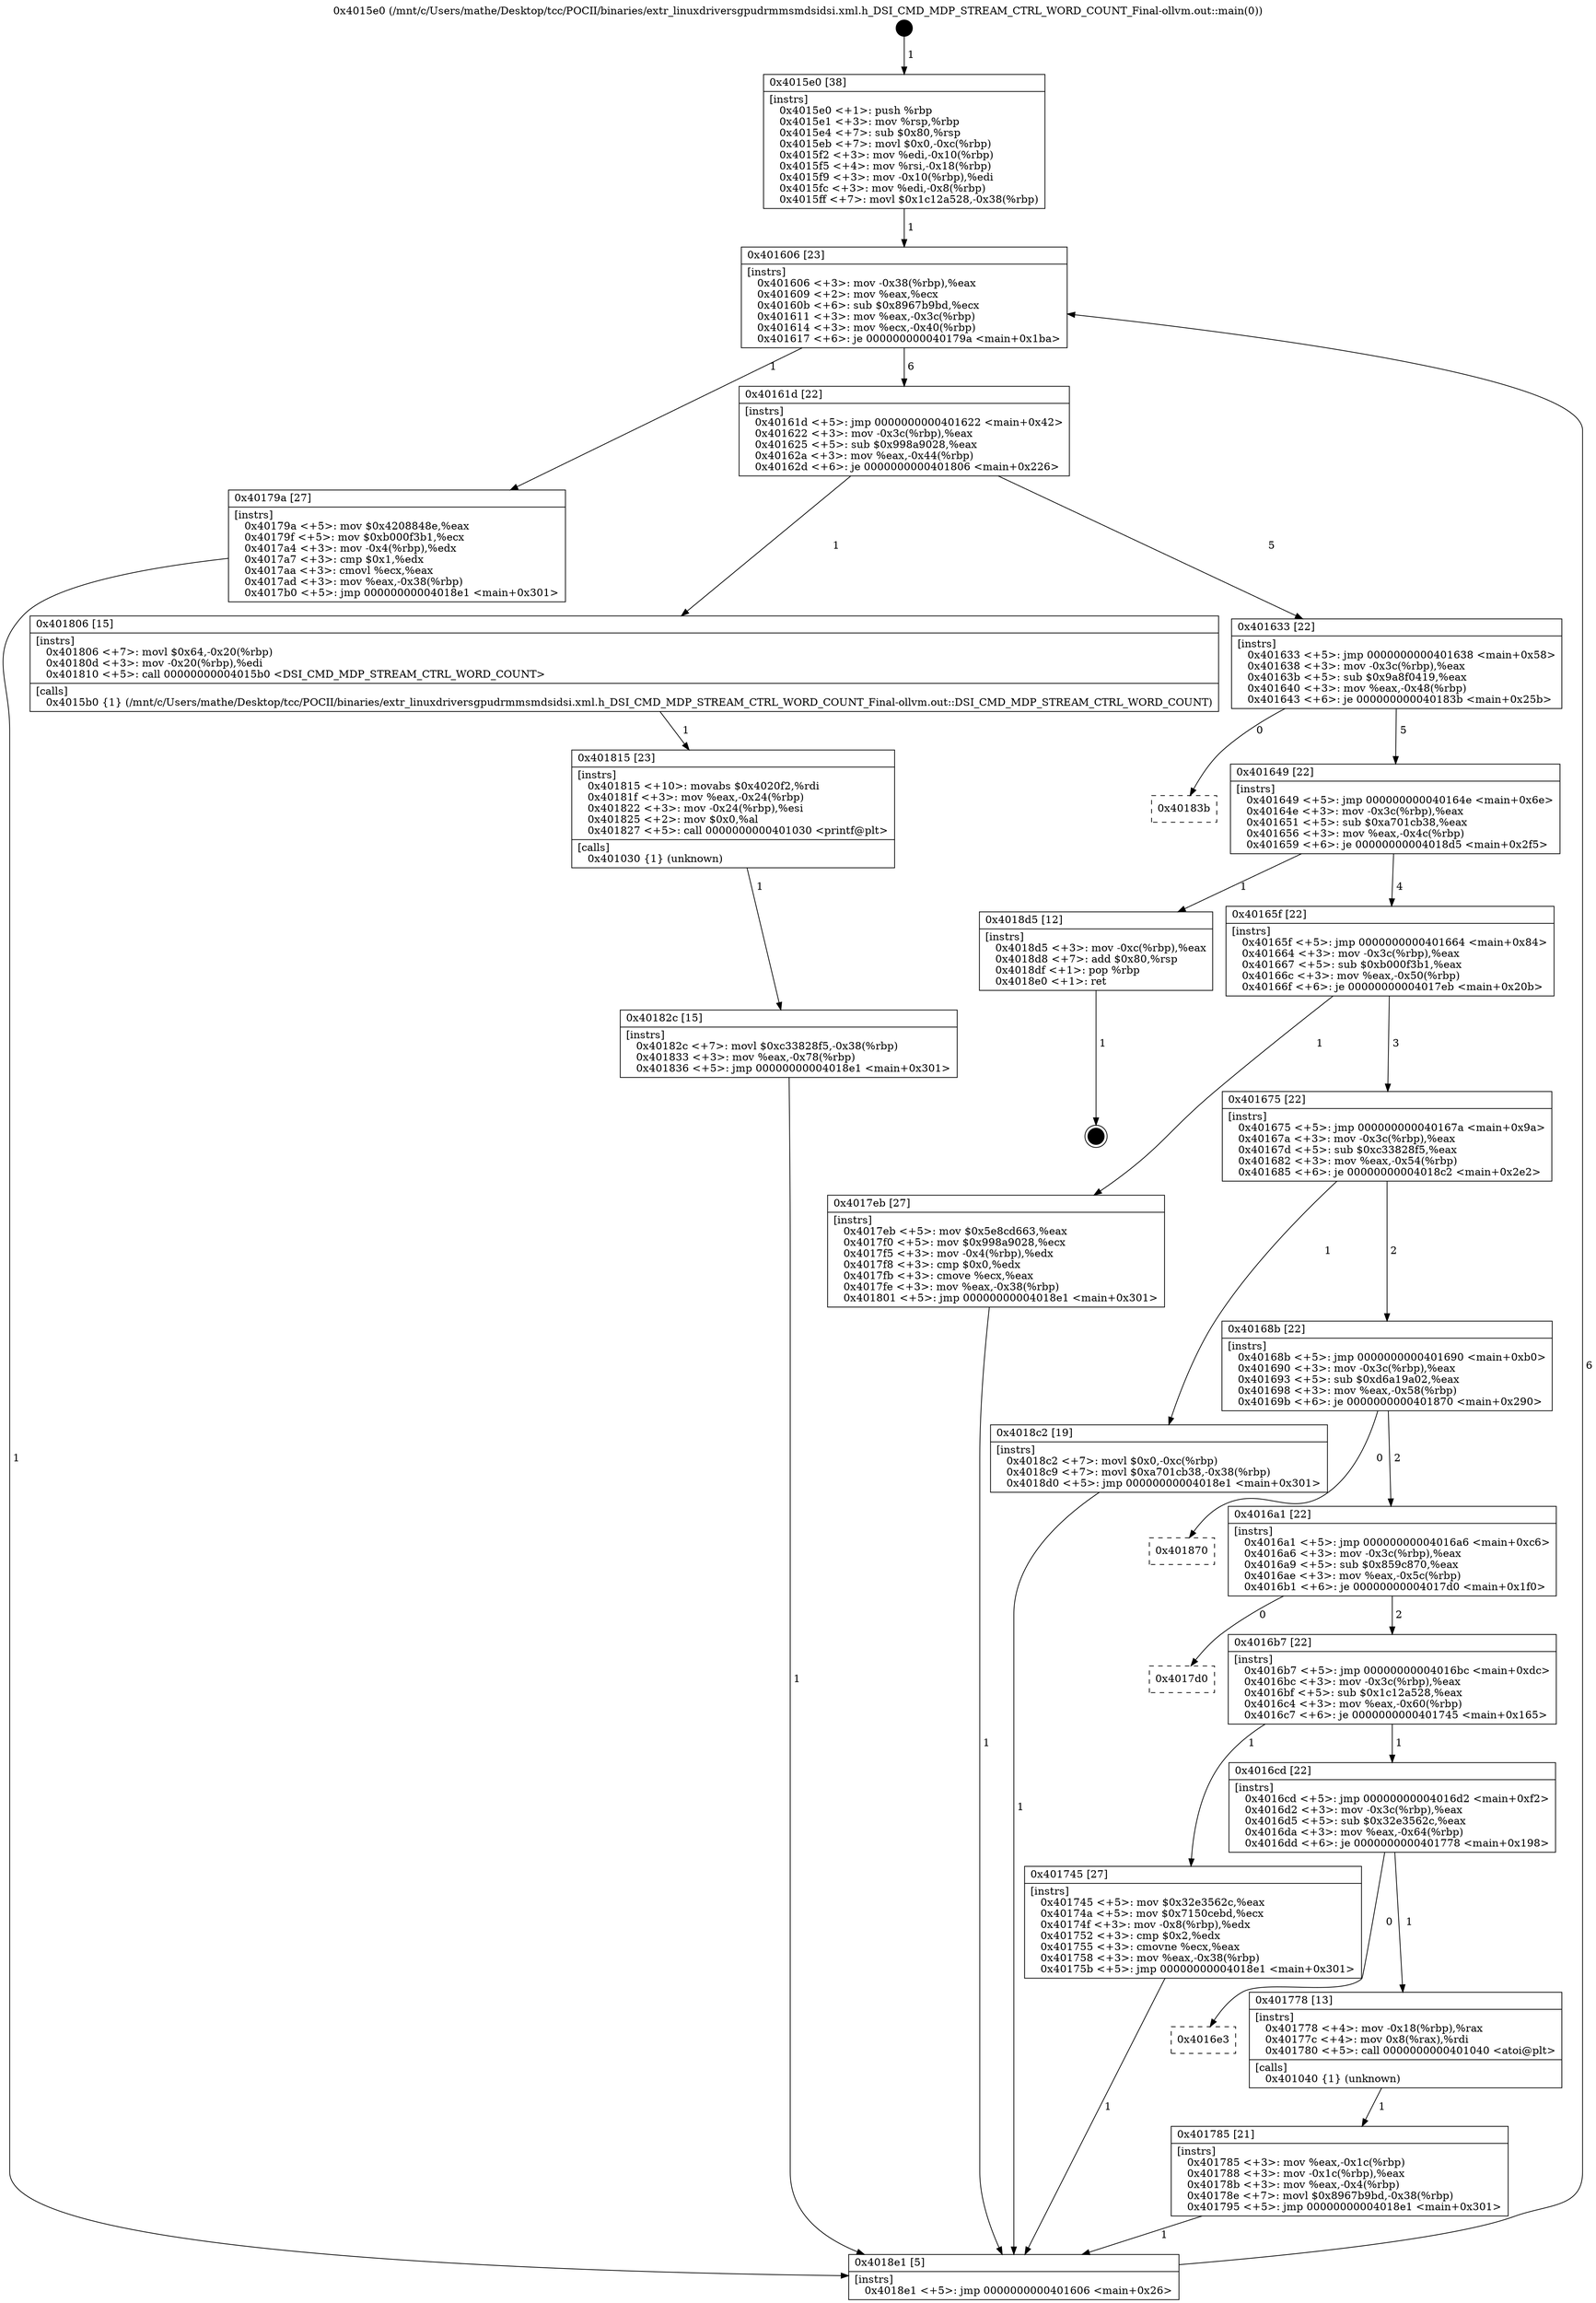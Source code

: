 digraph "0x4015e0" {
  label = "0x4015e0 (/mnt/c/Users/mathe/Desktop/tcc/POCII/binaries/extr_linuxdriversgpudrmmsmdsidsi.xml.h_DSI_CMD_MDP_STREAM_CTRL_WORD_COUNT_Final-ollvm.out::main(0))"
  labelloc = "t"
  node[shape=record]

  Entry [label="",width=0.3,height=0.3,shape=circle,fillcolor=black,style=filled]
  "0x401606" [label="{
     0x401606 [23]\l
     | [instrs]\l
     &nbsp;&nbsp;0x401606 \<+3\>: mov -0x38(%rbp),%eax\l
     &nbsp;&nbsp;0x401609 \<+2\>: mov %eax,%ecx\l
     &nbsp;&nbsp;0x40160b \<+6\>: sub $0x8967b9bd,%ecx\l
     &nbsp;&nbsp;0x401611 \<+3\>: mov %eax,-0x3c(%rbp)\l
     &nbsp;&nbsp;0x401614 \<+3\>: mov %ecx,-0x40(%rbp)\l
     &nbsp;&nbsp;0x401617 \<+6\>: je 000000000040179a \<main+0x1ba\>\l
  }"]
  "0x40179a" [label="{
     0x40179a [27]\l
     | [instrs]\l
     &nbsp;&nbsp;0x40179a \<+5\>: mov $0x4208848e,%eax\l
     &nbsp;&nbsp;0x40179f \<+5\>: mov $0xb000f3b1,%ecx\l
     &nbsp;&nbsp;0x4017a4 \<+3\>: mov -0x4(%rbp),%edx\l
     &nbsp;&nbsp;0x4017a7 \<+3\>: cmp $0x1,%edx\l
     &nbsp;&nbsp;0x4017aa \<+3\>: cmovl %ecx,%eax\l
     &nbsp;&nbsp;0x4017ad \<+3\>: mov %eax,-0x38(%rbp)\l
     &nbsp;&nbsp;0x4017b0 \<+5\>: jmp 00000000004018e1 \<main+0x301\>\l
  }"]
  "0x40161d" [label="{
     0x40161d [22]\l
     | [instrs]\l
     &nbsp;&nbsp;0x40161d \<+5\>: jmp 0000000000401622 \<main+0x42\>\l
     &nbsp;&nbsp;0x401622 \<+3\>: mov -0x3c(%rbp),%eax\l
     &nbsp;&nbsp;0x401625 \<+5\>: sub $0x998a9028,%eax\l
     &nbsp;&nbsp;0x40162a \<+3\>: mov %eax,-0x44(%rbp)\l
     &nbsp;&nbsp;0x40162d \<+6\>: je 0000000000401806 \<main+0x226\>\l
  }"]
  Exit [label="",width=0.3,height=0.3,shape=circle,fillcolor=black,style=filled,peripheries=2]
  "0x401806" [label="{
     0x401806 [15]\l
     | [instrs]\l
     &nbsp;&nbsp;0x401806 \<+7\>: movl $0x64,-0x20(%rbp)\l
     &nbsp;&nbsp;0x40180d \<+3\>: mov -0x20(%rbp),%edi\l
     &nbsp;&nbsp;0x401810 \<+5\>: call 00000000004015b0 \<DSI_CMD_MDP_STREAM_CTRL_WORD_COUNT\>\l
     | [calls]\l
     &nbsp;&nbsp;0x4015b0 \{1\} (/mnt/c/Users/mathe/Desktop/tcc/POCII/binaries/extr_linuxdriversgpudrmmsmdsidsi.xml.h_DSI_CMD_MDP_STREAM_CTRL_WORD_COUNT_Final-ollvm.out::DSI_CMD_MDP_STREAM_CTRL_WORD_COUNT)\l
  }"]
  "0x401633" [label="{
     0x401633 [22]\l
     | [instrs]\l
     &nbsp;&nbsp;0x401633 \<+5\>: jmp 0000000000401638 \<main+0x58\>\l
     &nbsp;&nbsp;0x401638 \<+3\>: mov -0x3c(%rbp),%eax\l
     &nbsp;&nbsp;0x40163b \<+5\>: sub $0x9a8f0419,%eax\l
     &nbsp;&nbsp;0x401640 \<+3\>: mov %eax,-0x48(%rbp)\l
     &nbsp;&nbsp;0x401643 \<+6\>: je 000000000040183b \<main+0x25b\>\l
  }"]
  "0x40182c" [label="{
     0x40182c [15]\l
     | [instrs]\l
     &nbsp;&nbsp;0x40182c \<+7\>: movl $0xc33828f5,-0x38(%rbp)\l
     &nbsp;&nbsp;0x401833 \<+3\>: mov %eax,-0x78(%rbp)\l
     &nbsp;&nbsp;0x401836 \<+5\>: jmp 00000000004018e1 \<main+0x301\>\l
  }"]
  "0x40183b" [label="{
     0x40183b\l
  }", style=dashed]
  "0x401649" [label="{
     0x401649 [22]\l
     | [instrs]\l
     &nbsp;&nbsp;0x401649 \<+5\>: jmp 000000000040164e \<main+0x6e\>\l
     &nbsp;&nbsp;0x40164e \<+3\>: mov -0x3c(%rbp),%eax\l
     &nbsp;&nbsp;0x401651 \<+5\>: sub $0xa701cb38,%eax\l
     &nbsp;&nbsp;0x401656 \<+3\>: mov %eax,-0x4c(%rbp)\l
     &nbsp;&nbsp;0x401659 \<+6\>: je 00000000004018d5 \<main+0x2f5\>\l
  }"]
  "0x401815" [label="{
     0x401815 [23]\l
     | [instrs]\l
     &nbsp;&nbsp;0x401815 \<+10\>: movabs $0x4020f2,%rdi\l
     &nbsp;&nbsp;0x40181f \<+3\>: mov %eax,-0x24(%rbp)\l
     &nbsp;&nbsp;0x401822 \<+3\>: mov -0x24(%rbp),%esi\l
     &nbsp;&nbsp;0x401825 \<+2\>: mov $0x0,%al\l
     &nbsp;&nbsp;0x401827 \<+5\>: call 0000000000401030 \<printf@plt\>\l
     | [calls]\l
     &nbsp;&nbsp;0x401030 \{1\} (unknown)\l
  }"]
  "0x4018d5" [label="{
     0x4018d5 [12]\l
     | [instrs]\l
     &nbsp;&nbsp;0x4018d5 \<+3\>: mov -0xc(%rbp),%eax\l
     &nbsp;&nbsp;0x4018d8 \<+7\>: add $0x80,%rsp\l
     &nbsp;&nbsp;0x4018df \<+1\>: pop %rbp\l
     &nbsp;&nbsp;0x4018e0 \<+1\>: ret\l
  }"]
  "0x40165f" [label="{
     0x40165f [22]\l
     | [instrs]\l
     &nbsp;&nbsp;0x40165f \<+5\>: jmp 0000000000401664 \<main+0x84\>\l
     &nbsp;&nbsp;0x401664 \<+3\>: mov -0x3c(%rbp),%eax\l
     &nbsp;&nbsp;0x401667 \<+5\>: sub $0xb000f3b1,%eax\l
     &nbsp;&nbsp;0x40166c \<+3\>: mov %eax,-0x50(%rbp)\l
     &nbsp;&nbsp;0x40166f \<+6\>: je 00000000004017eb \<main+0x20b\>\l
  }"]
  "0x401785" [label="{
     0x401785 [21]\l
     | [instrs]\l
     &nbsp;&nbsp;0x401785 \<+3\>: mov %eax,-0x1c(%rbp)\l
     &nbsp;&nbsp;0x401788 \<+3\>: mov -0x1c(%rbp),%eax\l
     &nbsp;&nbsp;0x40178b \<+3\>: mov %eax,-0x4(%rbp)\l
     &nbsp;&nbsp;0x40178e \<+7\>: movl $0x8967b9bd,-0x38(%rbp)\l
     &nbsp;&nbsp;0x401795 \<+5\>: jmp 00000000004018e1 \<main+0x301\>\l
  }"]
  "0x4017eb" [label="{
     0x4017eb [27]\l
     | [instrs]\l
     &nbsp;&nbsp;0x4017eb \<+5\>: mov $0x5e8cd663,%eax\l
     &nbsp;&nbsp;0x4017f0 \<+5\>: mov $0x998a9028,%ecx\l
     &nbsp;&nbsp;0x4017f5 \<+3\>: mov -0x4(%rbp),%edx\l
     &nbsp;&nbsp;0x4017f8 \<+3\>: cmp $0x0,%edx\l
     &nbsp;&nbsp;0x4017fb \<+3\>: cmove %ecx,%eax\l
     &nbsp;&nbsp;0x4017fe \<+3\>: mov %eax,-0x38(%rbp)\l
     &nbsp;&nbsp;0x401801 \<+5\>: jmp 00000000004018e1 \<main+0x301\>\l
  }"]
  "0x401675" [label="{
     0x401675 [22]\l
     | [instrs]\l
     &nbsp;&nbsp;0x401675 \<+5\>: jmp 000000000040167a \<main+0x9a\>\l
     &nbsp;&nbsp;0x40167a \<+3\>: mov -0x3c(%rbp),%eax\l
     &nbsp;&nbsp;0x40167d \<+5\>: sub $0xc33828f5,%eax\l
     &nbsp;&nbsp;0x401682 \<+3\>: mov %eax,-0x54(%rbp)\l
     &nbsp;&nbsp;0x401685 \<+6\>: je 00000000004018c2 \<main+0x2e2\>\l
  }"]
  "0x4016e3" [label="{
     0x4016e3\l
  }", style=dashed]
  "0x4018c2" [label="{
     0x4018c2 [19]\l
     | [instrs]\l
     &nbsp;&nbsp;0x4018c2 \<+7\>: movl $0x0,-0xc(%rbp)\l
     &nbsp;&nbsp;0x4018c9 \<+7\>: movl $0xa701cb38,-0x38(%rbp)\l
     &nbsp;&nbsp;0x4018d0 \<+5\>: jmp 00000000004018e1 \<main+0x301\>\l
  }"]
  "0x40168b" [label="{
     0x40168b [22]\l
     | [instrs]\l
     &nbsp;&nbsp;0x40168b \<+5\>: jmp 0000000000401690 \<main+0xb0\>\l
     &nbsp;&nbsp;0x401690 \<+3\>: mov -0x3c(%rbp),%eax\l
     &nbsp;&nbsp;0x401693 \<+5\>: sub $0xd6a19a02,%eax\l
     &nbsp;&nbsp;0x401698 \<+3\>: mov %eax,-0x58(%rbp)\l
     &nbsp;&nbsp;0x40169b \<+6\>: je 0000000000401870 \<main+0x290\>\l
  }"]
  "0x401778" [label="{
     0x401778 [13]\l
     | [instrs]\l
     &nbsp;&nbsp;0x401778 \<+4\>: mov -0x18(%rbp),%rax\l
     &nbsp;&nbsp;0x40177c \<+4\>: mov 0x8(%rax),%rdi\l
     &nbsp;&nbsp;0x401780 \<+5\>: call 0000000000401040 \<atoi@plt\>\l
     | [calls]\l
     &nbsp;&nbsp;0x401040 \{1\} (unknown)\l
  }"]
  "0x401870" [label="{
     0x401870\l
  }", style=dashed]
  "0x4016a1" [label="{
     0x4016a1 [22]\l
     | [instrs]\l
     &nbsp;&nbsp;0x4016a1 \<+5\>: jmp 00000000004016a6 \<main+0xc6\>\l
     &nbsp;&nbsp;0x4016a6 \<+3\>: mov -0x3c(%rbp),%eax\l
     &nbsp;&nbsp;0x4016a9 \<+5\>: sub $0x859c870,%eax\l
     &nbsp;&nbsp;0x4016ae \<+3\>: mov %eax,-0x5c(%rbp)\l
     &nbsp;&nbsp;0x4016b1 \<+6\>: je 00000000004017d0 \<main+0x1f0\>\l
  }"]
  "0x4015e0" [label="{
     0x4015e0 [38]\l
     | [instrs]\l
     &nbsp;&nbsp;0x4015e0 \<+1\>: push %rbp\l
     &nbsp;&nbsp;0x4015e1 \<+3\>: mov %rsp,%rbp\l
     &nbsp;&nbsp;0x4015e4 \<+7\>: sub $0x80,%rsp\l
     &nbsp;&nbsp;0x4015eb \<+7\>: movl $0x0,-0xc(%rbp)\l
     &nbsp;&nbsp;0x4015f2 \<+3\>: mov %edi,-0x10(%rbp)\l
     &nbsp;&nbsp;0x4015f5 \<+4\>: mov %rsi,-0x18(%rbp)\l
     &nbsp;&nbsp;0x4015f9 \<+3\>: mov -0x10(%rbp),%edi\l
     &nbsp;&nbsp;0x4015fc \<+3\>: mov %edi,-0x8(%rbp)\l
     &nbsp;&nbsp;0x4015ff \<+7\>: movl $0x1c12a528,-0x38(%rbp)\l
  }"]
  "0x4017d0" [label="{
     0x4017d0\l
  }", style=dashed]
  "0x4016b7" [label="{
     0x4016b7 [22]\l
     | [instrs]\l
     &nbsp;&nbsp;0x4016b7 \<+5\>: jmp 00000000004016bc \<main+0xdc\>\l
     &nbsp;&nbsp;0x4016bc \<+3\>: mov -0x3c(%rbp),%eax\l
     &nbsp;&nbsp;0x4016bf \<+5\>: sub $0x1c12a528,%eax\l
     &nbsp;&nbsp;0x4016c4 \<+3\>: mov %eax,-0x60(%rbp)\l
     &nbsp;&nbsp;0x4016c7 \<+6\>: je 0000000000401745 \<main+0x165\>\l
  }"]
  "0x4018e1" [label="{
     0x4018e1 [5]\l
     | [instrs]\l
     &nbsp;&nbsp;0x4018e1 \<+5\>: jmp 0000000000401606 \<main+0x26\>\l
  }"]
  "0x401745" [label="{
     0x401745 [27]\l
     | [instrs]\l
     &nbsp;&nbsp;0x401745 \<+5\>: mov $0x32e3562c,%eax\l
     &nbsp;&nbsp;0x40174a \<+5\>: mov $0x7150cebd,%ecx\l
     &nbsp;&nbsp;0x40174f \<+3\>: mov -0x8(%rbp),%edx\l
     &nbsp;&nbsp;0x401752 \<+3\>: cmp $0x2,%edx\l
     &nbsp;&nbsp;0x401755 \<+3\>: cmovne %ecx,%eax\l
     &nbsp;&nbsp;0x401758 \<+3\>: mov %eax,-0x38(%rbp)\l
     &nbsp;&nbsp;0x40175b \<+5\>: jmp 00000000004018e1 \<main+0x301\>\l
  }"]
  "0x4016cd" [label="{
     0x4016cd [22]\l
     | [instrs]\l
     &nbsp;&nbsp;0x4016cd \<+5\>: jmp 00000000004016d2 \<main+0xf2\>\l
     &nbsp;&nbsp;0x4016d2 \<+3\>: mov -0x3c(%rbp),%eax\l
     &nbsp;&nbsp;0x4016d5 \<+5\>: sub $0x32e3562c,%eax\l
     &nbsp;&nbsp;0x4016da \<+3\>: mov %eax,-0x64(%rbp)\l
     &nbsp;&nbsp;0x4016dd \<+6\>: je 0000000000401778 \<main+0x198\>\l
  }"]
  Entry -> "0x4015e0" [label=" 1"]
  "0x401606" -> "0x40179a" [label=" 1"]
  "0x401606" -> "0x40161d" [label=" 6"]
  "0x4018d5" -> Exit [label=" 1"]
  "0x40161d" -> "0x401806" [label=" 1"]
  "0x40161d" -> "0x401633" [label=" 5"]
  "0x4018c2" -> "0x4018e1" [label=" 1"]
  "0x401633" -> "0x40183b" [label=" 0"]
  "0x401633" -> "0x401649" [label=" 5"]
  "0x40182c" -> "0x4018e1" [label=" 1"]
  "0x401649" -> "0x4018d5" [label=" 1"]
  "0x401649" -> "0x40165f" [label=" 4"]
  "0x401815" -> "0x40182c" [label=" 1"]
  "0x40165f" -> "0x4017eb" [label=" 1"]
  "0x40165f" -> "0x401675" [label=" 3"]
  "0x401806" -> "0x401815" [label=" 1"]
  "0x401675" -> "0x4018c2" [label=" 1"]
  "0x401675" -> "0x40168b" [label=" 2"]
  "0x4017eb" -> "0x4018e1" [label=" 1"]
  "0x40168b" -> "0x401870" [label=" 0"]
  "0x40168b" -> "0x4016a1" [label=" 2"]
  "0x40179a" -> "0x4018e1" [label=" 1"]
  "0x4016a1" -> "0x4017d0" [label=" 0"]
  "0x4016a1" -> "0x4016b7" [label=" 2"]
  "0x401778" -> "0x401785" [label=" 1"]
  "0x4016b7" -> "0x401745" [label=" 1"]
  "0x4016b7" -> "0x4016cd" [label=" 1"]
  "0x401745" -> "0x4018e1" [label=" 1"]
  "0x4015e0" -> "0x401606" [label=" 1"]
  "0x4018e1" -> "0x401606" [label=" 6"]
  "0x401785" -> "0x4018e1" [label=" 1"]
  "0x4016cd" -> "0x401778" [label=" 1"]
  "0x4016cd" -> "0x4016e3" [label=" 0"]
}

